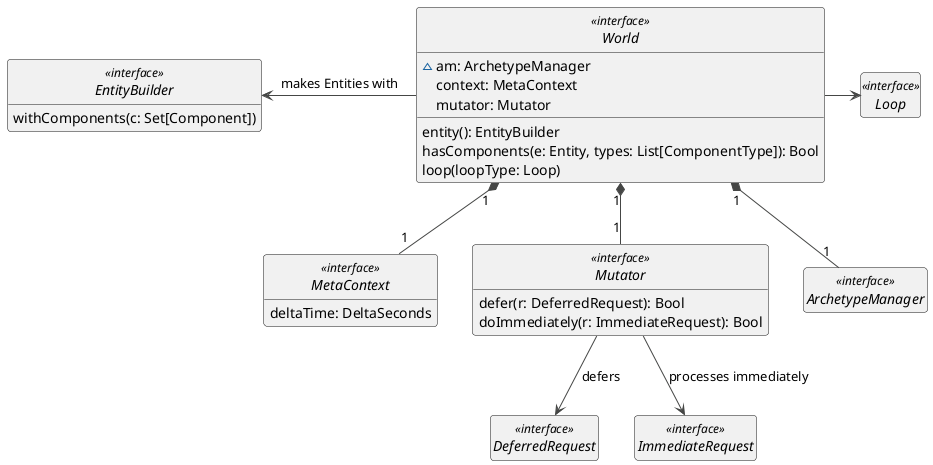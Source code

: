 @startuml

!theme vibrant

interface World <<interface>> {
  ~am: ArchetypeManager
  context: MetaContext
  mutator: Mutator
  entity(): EntityBuilder 
  hasComponents(e: Entity, types: List[ComponentType]): Bool
  loop(loopType: Loop)
}

interface Loop <<interface>>

interface MetaContext <<interface>> {
  deltaTime: DeltaSeconds
}

interface Mutator <<interface>> {
  defer(r: DeferredRequest): Bool
  doImmediately(r: ImmediateRequest): Bool
}

interface DeferredRequest <<interface>>
interface ImmediateRequest <<interface>>

interface ArchetypeManager <<interface>>

interface EntityBuilder <<interface>> {
  withComponents(c: Set[Component])
}

World "1" *-- "1" MetaContext
World "1" *-- "1" Mutator
World "1" *-- "1" ArchetypeManager
World -> Loop
EntityBuilder <- World : makes Entities with
Mutator --> DeferredRequest : defers
Mutator --> ImmediateRequest : processes immediately

hide interface circle
hide empty members

@enduml